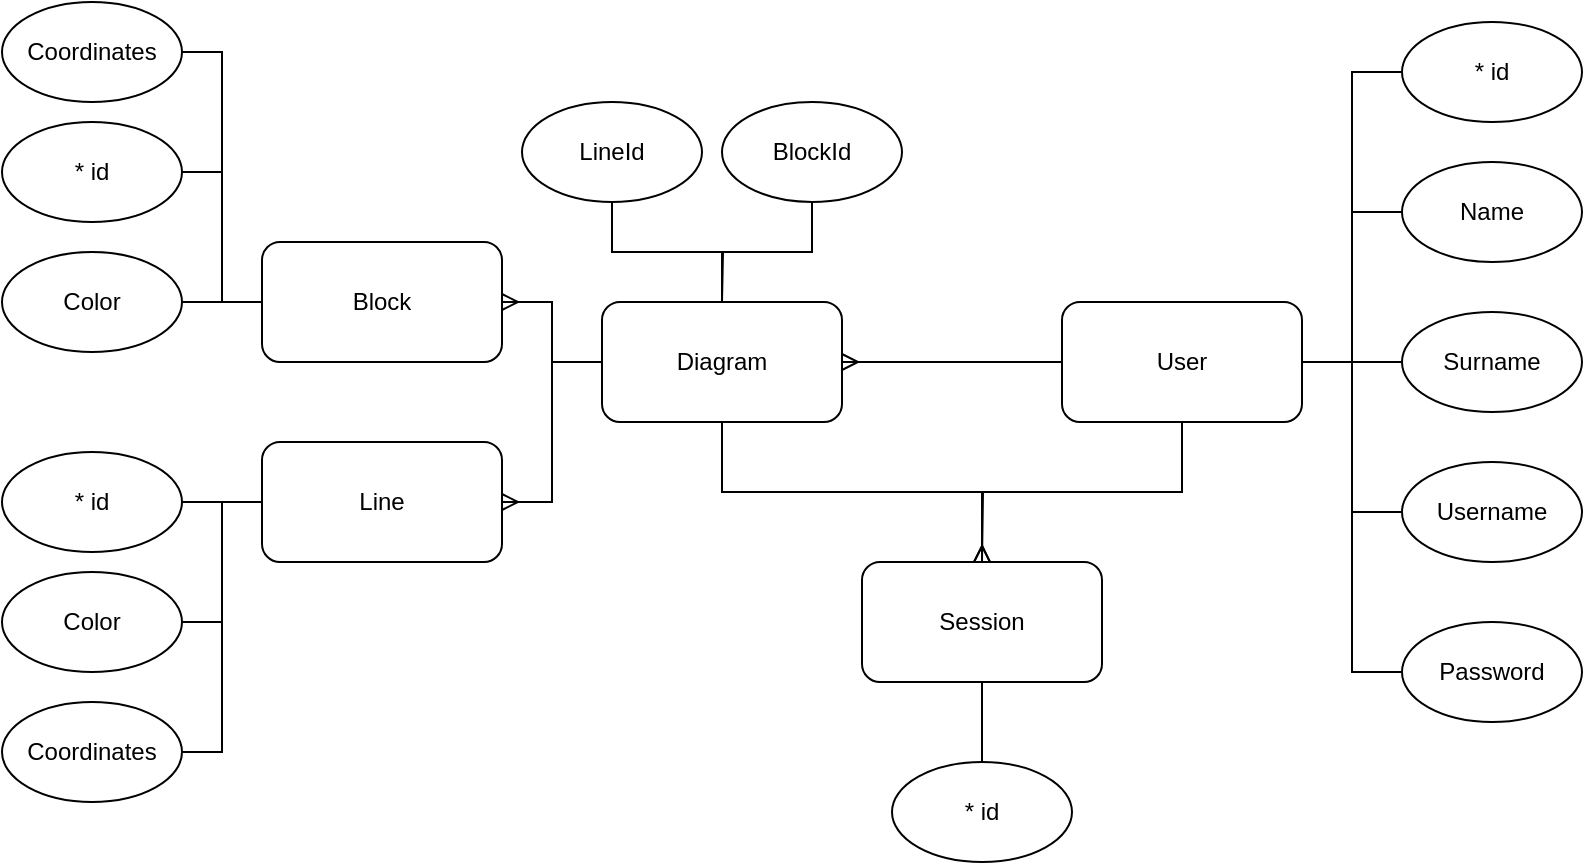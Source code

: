 <mxfile version="16.0.2" type="device"><diagram id="hFWzGbu2t9OQfcfT8y5d" name="Страница 1"><mxGraphModel dx="1607" dy="529" grid="1" gridSize="10" guides="1" tooltips="1" connect="1" arrows="1" fold="1" page="1" pageScale="1" pageWidth="827" pageHeight="1169" math="0" shadow="0"><root><mxCell id="0"/><mxCell id="1" parent="0"/><mxCell id="d3XOEncB1bzs2gcc0xQm-33" style="edgeStyle=orthogonalEdgeStyle;rounded=0;orthogonalLoop=1;jettySize=auto;html=1;exitX=1;exitY=0.5;exitDx=0;exitDy=0;entryX=0;entryY=0.5;entryDx=0;entryDy=0;endArrow=none;endFill=0;" parent="1" source="d3XOEncB1bzs2gcc0xQm-27" target="d3XOEncB1bzs2gcc0xQm-31" edge="1"><mxGeometry relative="1" as="geometry"/></mxCell><mxCell id="d3XOEncB1bzs2gcc0xQm-48" style="edgeStyle=orthogonalEdgeStyle;rounded=0;orthogonalLoop=1;jettySize=auto;html=1;exitX=0;exitY=0.5;exitDx=0;exitDy=0;entryX=1;entryY=0.5;entryDx=0;entryDy=0;endArrow=ERmany;endFill=0;" parent="1" source="d3XOEncB1bzs2gcc0xQm-27" target="d3XOEncB1bzs2gcc0xQm-38" edge="1"><mxGeometry relative="1" as="geometry"/></mxCell><mxCell id="d3XOEncB1bzs2gcc0xQm-54" style="edgeStyle=orthogonalEdgeStyle;rounded=0;orthogonalLoop=1;jettySize=auto;html=1;exitX=0.5;exitY=1;exitDx=0;exitDy=0;entryX=0.5;entryY=0;entryDx=0;entryDy=0;startArrow=none;startFill=0;endArrow=ERmany;endFill=0;" parent="1" source="d3XOEncB1bzs2gcc0xQm-27" target="d3XOEncB1bzs2gcc0xQm-50" edge="1"><mxGeometry relative="1" as="geometry"/></mxCell><mxCell id="d3XOEncB1bzs2gcc0xQm-27" value="User" style="rounded=1;whiteSpace=wrap;html=1;" parent="1" vertex="1"><mxGeometry x="480" y="230" width="120" height="60" as="geometry"/></mxCell><mxCell id="d3XOEncB1bzs2gcc0xQm-35" style="edgeStyle=orthogonalEdgeStyle;rounded=0;orthogonalLoop=1;jettySize=auto;html=1;exitX=0;exitY=0.5;exitDx=0;exitDy=0;entryX=1;entryY=0.5;entryDx=0;entryDy=0;endArrow=none;endFill=0;" parent="1" source="d3XOEncB1bzs2gcc0xQm-28" target="d3XOEncB1bzs2gcc0xQm-27" edge="1"><mxGeometry relative="1" as="geometry"/></mxCell><mxCell id="d3XOEncB1bzs2gcc0xQm-28" value="* id" style="ellipse;whiteSpace=wrap;html=1;" parent="1" vertex="1"><mxGeometry x="650" y="90" width="90" height="50" as="geometry"/></mxCell><mxCell id="d3XOEncB1bzs2gcc0xQm-34" style="edgeStyle=orthogonalEdgeStyle;rounded=0;orthogonalLoop=1;jettySize=auto;html=1;exitX=0;exitY=0.5;exitDx=0;exitDy=0;entryX=1;entryY=0.5;entryDx=0;entryDy=0;endArrow=none;endFill=0;" parent="1" source="d3XOEncB1bzs2gcc0xQm-29" target="d3XOEncB1bzs2gcc0xQm-27" edge="1"><mxGeometry relative="1" as="geometry"/></mxCell><mxCell id="d3XOEncB1bzs2gcc0xQm-29" value="Name" style="ellipse;whiteSpace=wrap;html=1;" parent="1" vertex="1"><mxGeometry x="650" y="160" width="90" height="50" as="geometry"/></mxCell><mxCell id="d3XOEncB1bzs2gcc0xQm-37" style="edgeStyle=orthogonalEdgeStyle;rounded=0;orthogonalLoop=1;jettySize=auto;html=1;exitX=0;exitY=0.5;exitDx=0;exitDy=0;endArrow=none;endFill=0;entryX=1;entryY=0.5;entryDx=0;entryDy=0;" parent="1" source="d3XOEncB1bzs2gcc0xQm-30" target="d3XOEncB1bzs2gcc0xQm-27" edge="1"><mxGeometry relative="1" as="geometry"><mxPoint x="590" y="330" as="targetPoint"/></mxGeometry></mxCell><mxCell id="d3XOEncB1bzs2gcc0xQm-30" value="Password" style="ellipse;whiteSpace=wrap;html=1;" parent="1" vertex="1"><mxGeometry x="650" y="390" width="90" height="50" as="geometry"/></mxCell><mxCell id="d3XOEncB1bzs2gcc0xQm-31" value="Surname" style="ellipse;whiteSpace=wrap;html=1;" parent="1" vertex="1"><mxGeometry x="650" y="235" width="90" height="50" as="geometry"/></mxCell><mxCell id="d3XOEncB1bzs2gcc0xQm-36" style="edgeStyle=orthogonalEdgeStyle;rounded=0;orthogonalLoop=1;jettySize=auto;html=1;exitX=0;exitY=0.5;exitDx=0;exitDy=0;entryX=1;entryY=0.5;entryDx=0;entryDy=0;endArrow=none;endFill=0;" parent="1" source="d3XOEncB1bzs2gcc0xQm-32" target="d3XOEncB1bzs2gcc0xQm-27" edge="1"><mxGeometry relative="1" as="geometry"/></mxCell><mxCell id="d3XOEncB1bzs2gcc0xQm-32" value="Username" style="ellipse;whiteSpace=wrap;html=1;" parent="1" vertex="1"><mxGeometry x="650" y="310" width="90" height="50" as="geometry"/></mxCell><mxCell id="d3XOEncB1bzs2gcc0xQm-55" style="edgeStyle=orthogonalEdgeStyle;rounded=0;orthogonalLoop=1;jettySize=auto;html=1;exitX=0.5;exitY=1;exitDx=0;exitDy=0;startArrow=none;startFill=0;endArrow=ERmany;endFill=0;" parent="1" source="d3XOEncB1bzs2gcc0xQm-38" edge="1"><mxGeometry relative="1" as="geometry"><mxPoint x="440" y="360" as="targetPoint"/></mxGeometry></mxCell><mxCell id="RcC5rs-KLk8msRtwidlP-11" style="edgeStyle=orthogonalEdgeStyle;rounded=0;orthogonalLoop=1;jettySize=auto;html=1;exitX=0.5;exitY=0;exitDx=0;exitDy=0;entryX=0.5;entryY=1;entryDx=0;entryDy=0;endArrow=none;endFill=0;" parent="1" source="d3XOEncB1bzs2gcc0xQm-38" target="RcC5rs-KLk8msRtwidlP-9" edge="1"><mxGeometry relative="1" as="geometry"/></mxCell><mxCell id="RcC5rs-KLk8msRtwidlP-13" style="edgeStyle=orthogonalEdgeStyle;rounded=0;orthogonalLoop=1;jettySize=auto;html=1;exitX=0;exitY=0.5;exitDx=0;exitDy=0;entryX=1;entryY=0.5;entryDx=0;entryDy=0;endArrow=ERmany;endFill=0;" parent="1" source="d3XOEncB1bzs2gcc0xQm-38" target="RcC5rs-KLk8msRtwidlP-2" edge="1"><mxGeometry relative="1" as="geometry"/></mxCell><mxCell id="RcC5rs-KLk8msRtwidlP-14" style="edgeStyle=orthogonalEdgeStyle;rounded=0;orthogonalLoop=1;jettySize=auto;html=1;exitX=0;exitY=0.5;exitDx=0;exitDy=0;entryX=1;entryY=0.5;entryDx=0;entryDy=0;endArrow=ERmany;endFill=0;" parent="1" source="d3XOEncB1bzs2gcc0xQm-38" target="RcC5rs-KLk8msRtwidlP-3" edge="1"><mxGeometry relative="1" as="geometry"/></mxCell><mxCell id="d3XOEncB1bzs2gcc0xQm-38" value="Diagram" style="rounded=1;whiteSpace=wrap;html=1;" parent="1" vertex="1"><mxGeometry x="250" y="230" width="120" height="60" as="geometry"/></mxCell><mxCell id="RcC5rs-KLk8msRtwidlP-15" style="edgeStyle=orthogonalEdgeStyle;rounded=0;orthogonalLoop=1;jettySize=auto;html=1;exitX=1;exitY=0.5;exitDx=0;exitDy=0;entryX=0;entryY=0.5;entryDx=0;entryDy=0;endArrow=none;endFill=0;" parent="1" source="d3XOEncB1bzs2gcc0xQm-39" target="RcC5rs-KLk8msRtwidlP-3" edge="1"><mxGeometry relative="1" as="geometry"/></mxCell><mxCell id="d3XOEncB1bzs2gcc0xQm-39" value="* id" style="ellipse;whiteSpace=wrap;html=1;" parent="1" vertex="1"><mxGeometry x="-50" y="305" width="90" height="50" as="geometry"/></mxCell><mxCell id="RcC5rs-KLk8msRtwidlP-18" style="edgeStyle=orthogonalEdgeStyle;rounded=0;orthogonalLoop=1;jettySize=auto;html=1;exitX=1;exitY=0.5;exitDx=0;exitDy=0;entryX=0;entryY=0.5;entryDx=0;entryDy=0;endArrow=none;endFill=0;" parent="1" source="d3XOEncB1bzs2gcc0xQm-43" target="RcC5rs-KLk8msRtwidlP-3" edge="1"><mxGeometry relative="1" as="geometry"/></mxCell><mxCell id="d3XOEncB1bzs2gcc0xQm-43" value="Color" style="ellipse;whiteSpace=wrap;html=1;" parent="1" vertex="1"><mxGeometry x="-50" y="365" width="90" height="50" as="geometry"/></mxCell><mxCell id="d3XOEncB1bzs2gcc0xQm-53" style="edgeStyle=orthogonalEdgeStyle;rounded=0;orthogonalLoop=1;jettySize=auto;html=1;exitX=0.5;exitY=1;exitDx=0;exitDy=0;entryX=0.5;entryY=0;entryDx=0;entryDy=0;startArrow=none;startFill=0;endArrow=none;endFill=0;" parent="1" source="d3XOEncB1bzs2gcc0xQm-50" target="d3XOEncB1bzs2gcc0xQm-52" edge="1"><mxGeometry relative="1" as="geometry"/></mxCell><mxCell id="d3XOEncB1bzs2gcc0xQm-50" value="Session" style="rounded=1;whiteSpace=wrap;html=1;" parent="1" vertex="1"><mxGeometry x="380" y="360" width="120" height="60" as="geometry"/></mxCell><mxCell id="d3XOEncB1bzs2gcc0xQm-52" value="* id" style="ellipse;whiteSpace=wrap;html=1;" parent="1" vertex="1"><mxGeometry x="395" y="460" width="90" height="50" as="geometry"/></mxCell><mxCell id="RcC5rs-KLk8msRtwidlP-2" value="Block" style="rounded=1;whiteSpace=wrap;html=1;" parent="1" vertex="1"><mxGeometry x="80" y="200" width="120" height="60" as="geometry"/></mxCell><mxCell id="RcC5rs-KLk8msRtwidlP-3" value="Line" style="rounded=1;whiteSpace=wrap;html=1;" parent="1" vertex="1"><mxGeometry x="80" y="300" width="120" height="60" as="geometry"/></mxCell><mxCell id="RcC5rs-KLk8msRtwidlP-17" style="edgeStyle=orthogonalEdgeStyle;rounded=0;orthogonalLoop=1;jettySize=auto;html=1;exitX=1;exitY=0.5;exitDx=0;exitDy=0;endArrow=none;endFill=0;entryX=0;entryY=0.5;entryDx=0;entryDy=0;" parent="1" source="RcC5rs-KLk8msRtwidlP-4" target="RcC5rs-KLk8msRtwidlP-2" edge="1"><mxGeometry relative="1" as="geometry"><mxPoint x="60" y="200" as="targetPoint"/></mxGeometry></mxCell><mxCell id="RcC5rs-KLk8msRtwidlP-4" value="* id" style="ellipse;whiteSpace=wrap;html=1;" parent="1" vertex="1"><mxGeometry x="-50" y="140" width="90" height="50" as="geometry"/></mxCell><mxCell id="RcC5rs-KLk8msRtwidlP-16" style="edgeStyle=orthogonalEdgeStyle;rounded=0;orthogonalLoop=1;jettySize=auto;html=1;exitX=1;exitY=0.5;exitDx=0;exitDy=0;entryX=0;entryY=0.5;entryDx=0;entryDy=0;endArrow=none;endFill=0;" parent="1" source="RcC5rs-KLk8msRtwidlP-5" target="RcC5rs-KLk8msRtwidlP-2" edge="1"><mxGeometry relative="1" as="geometry"/></mxCell><mxCell id="RcC5rs-KLk8msRtwidlP-5" value="Color" style="ellipse;whiteSpace=wrap;html=1;" parent="1" vertex="1"><mxGeometry x="-50" y="205" width="90" height="50" as="geometry"/></mxCell><mxCell id="RcC5rs-KLk8msRtwidlP-12" style="edgeStyle=orthogonalEdgeStyle;rounded=0;orthogonalLoop=1;jettySize=auto;html=1;exitX=0.5;exitY=1;exitDx=0;exitDy=0;endArrow=none;endFill=0;" parent="1" source="RcC5rs-KLk8msRtwidlP-8" edge="1"><mxGeometry relative="1" as="geometry"><mxPoint x="310" y="230" as="targetPoint"/></mxGeometry></mxCell><mxCell id="RcC5rs-KLk8msRtwidlP-8" value="BlockId" style="ellipse;whiteSpace=wrap;html=1;" parent="1" vertex="1"><mxGeometry x="310" y="130" width="90" height="50" as="geometry"/></mxCell><mxCell id="RcC5rs-KLk8msRtwidlP-9" value="LineId" style="ellipse;whiteSpace=wrap;html=1;" parent="1" vertex="1"><mxGeometry x="210" y="130" width="90" height="50" as="geometry"/></mxCell><mxCell id="_DhJcXSKW7iLiIU9DKhU-4" style="edgeStyle=orthogonalEdgeStyle;rounded=0;orthogonalLoop=1;jettySize=auto;html=1;exitX=1;exitY=0.5;exitDx=0;exitDy=0;entryX=0;entryY=0.5;entryDx=0;entryDy=0;endArrow=none;endFill=0;" edge="1" parent="1" source="_DhJcXSKW7iLiIU9DKhU-1" target="RcC5rs-KLk8msRtwidlP-2"><mxGeometry relative="1" as="geometry"/></mxCell><mxCell id="_DhJcXSKW7iLiIU9DKhU-1" value="Coordinates" style="ellipse;whiteSpace=wrap;html=1;" vertex="1" parent="1"><mxGeometry x="-50" y="80" width="90" height="50" as="geometry"/></mxCell><mxCell id="_DhJcXSKW7iLiIU9DKhU-3" style="edgeStyle=orthogonalEdgeStyle;rounded=0;orthogonalLoop=1;jettySize=auto;html=1;exitX=1;exitY=0.5;exitDx=0;exitDy=0;entryX=0;entryY=0.5;entryDx=0;entryDy=0;endArrow=none;endFill=0;" edge="1" parent="1" source="_DhJcXSKW7iLiIU9DKhU-2" target="RcC5rs-KLk8msRtwidlP-3"><mxGeometry relative="1" as="geometry"/></mxCell><mxCell id="_DhJcXSKW7iLiIU9DKhU-2" value="Coordinates" style="ellipse;whiteSpace=wrap;html=1;" vertex="1" parent="1"><mxGeometry x="-50" y="430" width="90" height="50" as="geometry"/></mxCell></root></mxGraphModel></diagram></mxfile>